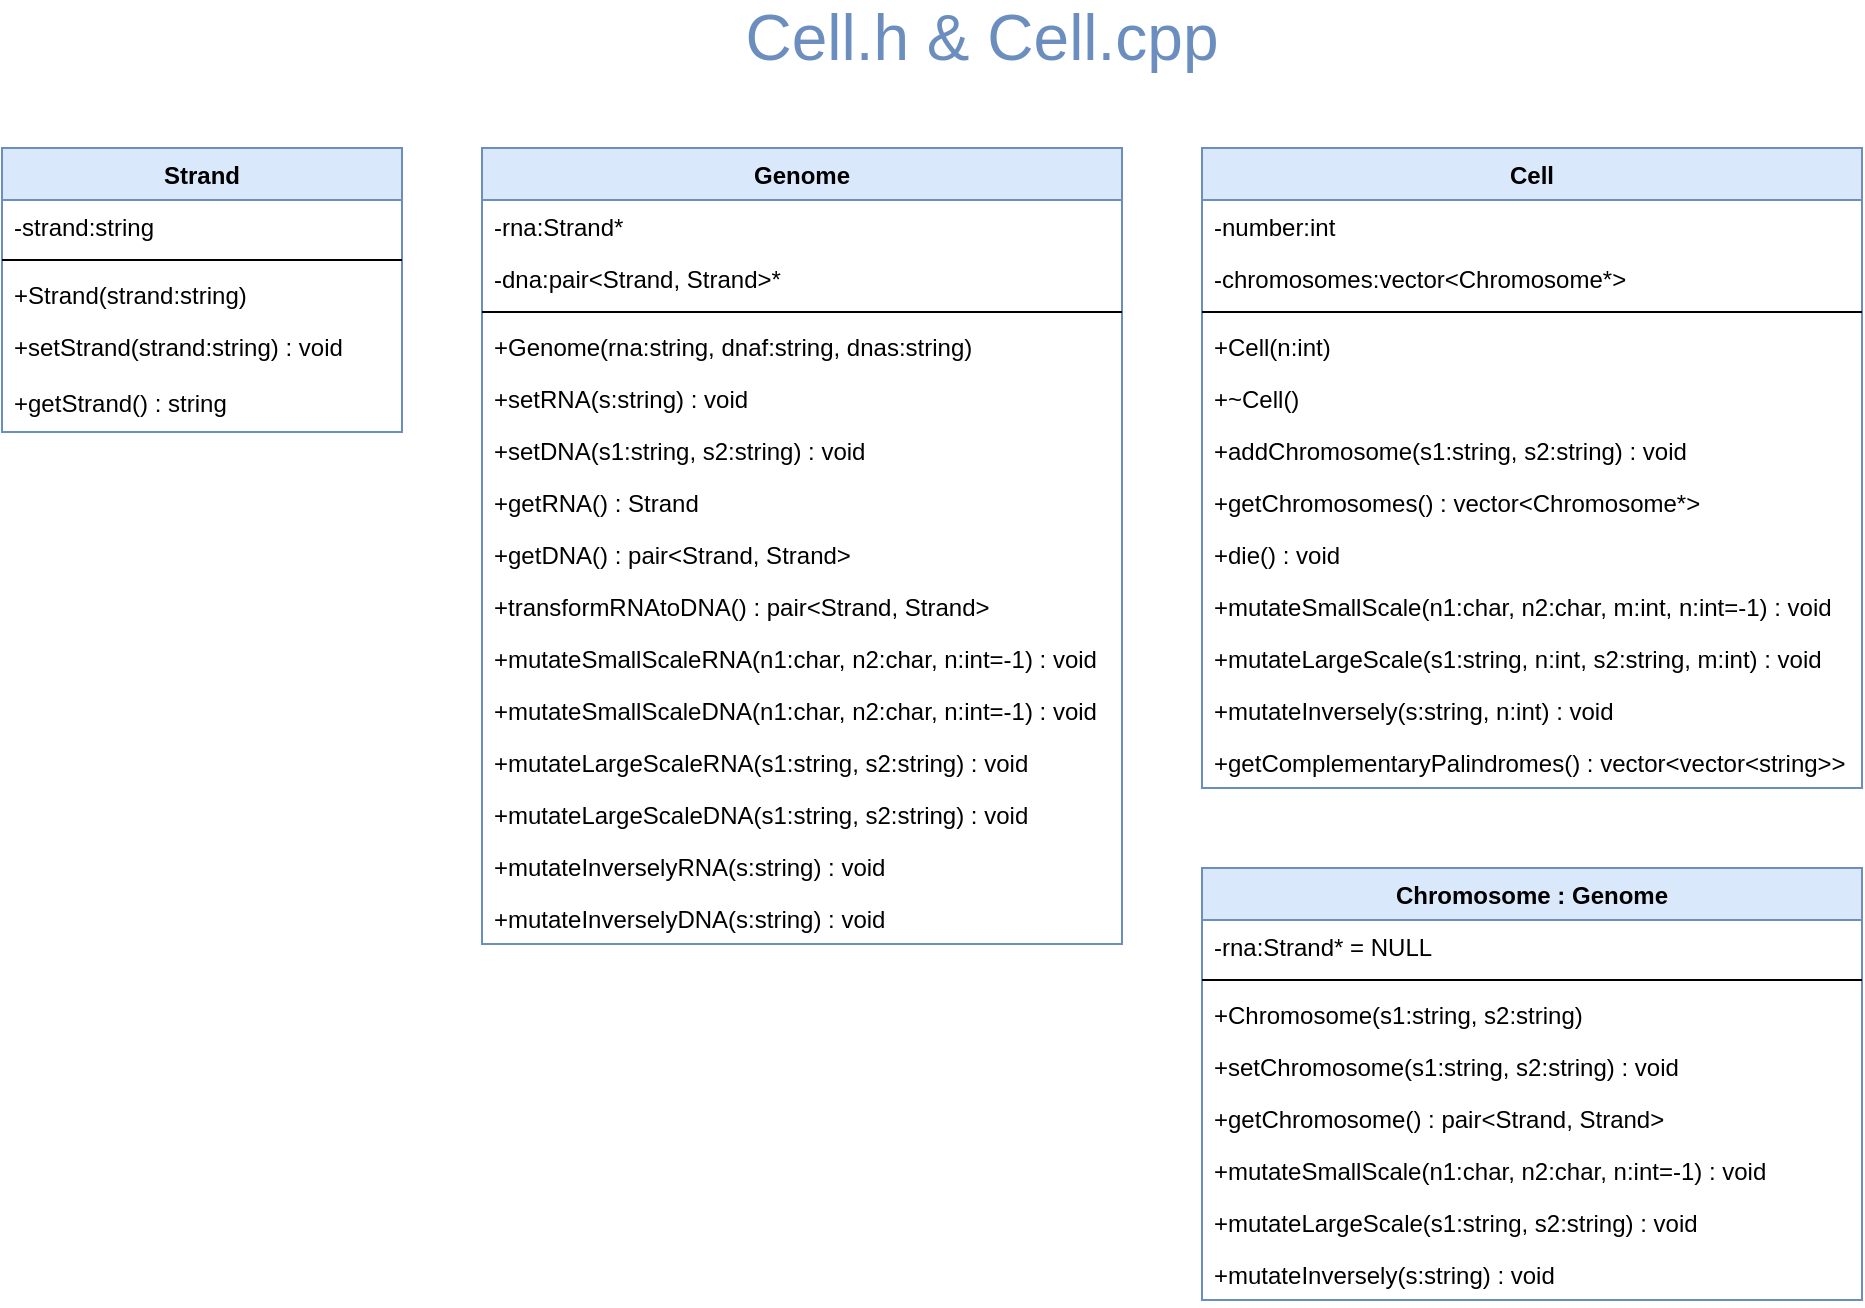 <mxfile version="20.8.16" type="device"><diagram name="Page-1" id="da9RdI1WUV0PUPmnAhCj"><mxGraphModel dx="1376" dy="843" grid="1" gridSize="10" guides="1" tooltips="1" connect="1" arrows="1" fold="1" page="1" pageScale="1" pageWidth="850" pageHeight="1100" math="0" shadow="0"><root><mxCell id="0"/><mxCell id="1" parent="0"/><mxCell id="K007qaAdUJl7w_KJ8AoU-1" value="Genome" style="swimlane;fontStyle=1;align=center;verticalAlign=top;childLayout=stackLayout;horizontal=1;startSize=26;horizontalStack=0;resizeParent=1;resizeLast=0;collapsible=1;marginBottom=0;rounded=0;shadow=0;strokeWidth=1;fillColor=#dae8fc;strokeColor=#6c8ebf;gradientColor=none;swimlaneFillColor=default;" parent="1" vertex="1"><mxGeometry x="280" y="120" width="320" height="398" as="geometry"><mxRectangle x="230" y="140" width="160" height="26" as="alternateBounds"/></mxGeometry></mxCell><mxCell id="K007qaAdUJl7w_KJ8AoU-2" value="-rna:Strand*" style="text;align=left;verticalAlign=top;spacingLeft=4;spacingRight=4;overflow=hidden;rotatable=0;points=[[0,0.5],[1,0.5]];portConstraint=eastwest;" parent="K007qaAdUJl7w_KJ8AoU-1" vertex="1"><mxGeometry y="26" width="320" height="26" as="geometry"/></mxCell><mxCell id="K007qaAdUJl7w_KJ8AoU-3" value="-dna:pair&lt;Strand, Strand&gt;*" style="text;align=left;verticalAlign=top;spacingLeft=4;spacingRight=4;overflow=hidden;rotatable=0;points=[[0,0.5],[1,0.5]];portConstraint=eastwest;rounded=0;shadow=0;html=0;" parent="K007qaAdUJl7w_KJ8AoU-1" vertex="1"><mxGeometry y="52" width="320" height="26" as="geometry"/></mxCell><mxCell id="K007qaAdUJl7w_KJ8AoU-4" value="" style="line;html=1;strokeWidth=1;align=left;verticalAlign=middle;spacingTop=-1;spacingLeft=3;spacingRight=3;rotatable=0;labelPosition=right;points=[];portConstraint=eastwest;" parent="K007qaAdUJl7w_KJ8AoU-1" vertex="1"><mxGeometry y="78" width="320" height="8" as="geometry"/></mxCell><mxCell id="K007qaAdUJl7w_KJ8AoU-5" value="+Genome(rna:string, dnaf:string, dnas:string)" style="text;align=left;verticalAlign=top;spacingLeft=4;spacingRight=4;overflow=hidden;rotatable=0;points=[[0,0.5],[1,0.5]];portConstraint=eastwest;" parent="K007qaAdUJl7w_KJ8AoU-1" vertex="1"><mxGeometry y="86" width="320" height="26" as="geometry"/></mxCell><mxCell id="K007qaAdUJl7w_KJ8AoU-6" value="+setRNA(s:string) : void" style="text;align=left;verticalAlign=top;spacingLeft=4;spacingRight=4;overflow=hidden;rotatable=0;points=[[0,0.5],[1,0.5]];portConstraint=eastwest;" parent="K007qaAdUJl7w_KJ8AoU-1" vertex="1"><mxGeometry y="112" width="320" height="26" as="geometry"/></mxCell><mxCell id="K007qaAdUJl7w_KJ8AoU-7" value="+setDNA(s1:string, s2:string) : void" style="text;align=left;verticalAlign=top;spacingLeft=4;spacingRight=4;overflow=hidden;rotatable=0;points=[[0,0.5],[1,0.5]];portConstraint=eastwest;" parent="K007qaAdUJl7w_KJ8AoU-1" vertex="1"><mxGeometry y="138" width="320" height="26" as="geometry"/></mxCell><mxCell id="K007qaAdUJl7w_KJ8AoU-8" value="+getRNA() : Strand" style="text;align=left;verticalAlign=top;spacingLeft=4;spacingRight=4;overflow=hidden;rotatable=0;points=[[0,0.5],[1,0.5]];portConstraint=eastwest;" parent="K007qaAdUJl7w_KJ8AoU-1" vertex="1"><mxGeometry y="164" width="320" height="26" as="geometry"/></mxCell><mxCell id="K007qaAdUJl7w_KJ8AoU-9" value="+getDNA() : pair&lt;Strand, Strand&gt;" style="text;align=left;verticalAlign=top;spacingLeft=4;spacingRight=4;overflow=hidden;rotatable=0;points=[[0,0.5],[1,0.5]];portConstraint=eastwest;" parent="K007qaAdUJl7w_KJ8AoU-1" vertex="1"><mxGeometry y="190" width="320" height="26" as="geometry"/></mxCell><mxCell id="K007qaAdUJl7w_KJ8AoU-10" value="+transformRNAtoDNA() : pair&lt;Strand, Strand&gt;" style="text;align=left;verticalAlign=top;spacingLeft=4;spacingRight=4;overflow=hidden;rotatable=0;points=[[0,0.5],[1,0.5]];portConstraint=eastwest;" parent="K007qaAdUJl7w_KJ8AoU-1" vertex="1"><mxGeometry y="216" width="320" height="26" as="geometry"/></mxCell><mxCell id="K007qaAdUJl7w_KJ8AoU-11" value="+mutateSmallScaleRNA(n1:char, n2:char, n:int=-1) : void" style="text;align=left;verticalAlign=top;spacingLeft=4;spacingRight=4;overflow=hidden;rotatable=0;points=[[0,0.5],[1,0.5]];portConstraint=eastwest;" parent="K007qaAdUJl7w_KJ8AoU-1" vertex="1"><mxGeometry y="242" width="320" height="26" as="geometry"/></mxCell><mxCell id="K007qaAdUJl7w_KJ8AoU-12" value="+mutateSmallScaleDNA(n1:char, n2:char, n:int=-1) : void" style="text;align=left;verticalAlign=top;spacingLeft=4;spacingRight=4;overflow=hidden;rotatable=0;points=[[0,0.5],[1,0.5]];portConstraint=eastwest;" parent="K007qaAdUJl7w_KJ8AoU-1" vertex="1"><mxGeometry y="268" width="320" height="26" as="geometry"/></mxCell><mxCell id="K007qaAdUJl7w_KJ8AoU-13" value="+mutateLargeScaleRNA(s1:string, s2:string) : void" style="text;align=left;verticalAlign=top;spacingLeft=4;spacingRight=4;overflow=hidden;rotatable=0;points=[[0,0.5],[1,0.5]];portConstraint=eastwest;" parent="K007qaAdUJl7w_KJ8AoU-1" vertex="1"><mxGeometry y="294" width="320" height="26" as="geometry"/></mxCell><mxCell id="K007qaAdUJl7w_KJ8AoU-14" value="+mutateLargeScaleDNA(s1:string, s2:string) : void" style="text;align=left;verticalAlign=top;spacingLeft=4;spacingRight=4;overflow=hidden;rotatable=0;points=[[0,0.5],[1,0.5]];portConstraint=eastwest;" parent="K007qaAdUJl7w_KJ8AoU-1" vertex="1"><mxGeometry y="320" width="320" height="26" as="geometry"/></mxCell><mxCell id="K007qaAdUJl7w_KJ8AoU-15" value="+mutateInverselyRNA(s:string) : void" style="text;align=left;verticalAlign=top;spacingLeft=4;spacingRight=4;overflow=hidden;rotatable=0;points=[[0,0.5],[1,0.5]];portConstraint=eastwest;" parent="K007qaAdUJl7w_KJ8AoU-1" vertex="1"><mxGeometry y="346" width="320" height="26" as="geometry"/></mxCell><mxCell id="K007qaAdUJl7w_KJ8AoU-16" value="+mutateInverselyDNA(s:string) : void" style="text;align=left;verticalAlign=top;spacingLeft=4;spacingRight=4;overflow=hidden;rotatable=0;points=[[0,0.5],[1,0.5]];portConstraint=eastwest;" parent="K007qaAdUJl7w_KJ8AoU-1" vertex="1"><mxGeometry y="372" width="320" height="26" as="geometry"/></mxCell><mxCell id="K007qaAdUJl7w_KJ8AoU-19" value="Chromosome : Genome" style="swimlane;fontStyle=1;align=center;verticalAlign=top;childLayout=stackLayout;horizontal=1;startSize=26;horizontalStack=0;resizeParent=1;resizeLast=0;collapsible=1;marginBottom=0;rounded=0;shadow=0;strokeWidth=1;fillColor=#dae8fc;strokeColor=#6c8ebf;swimlaneFillColor=default;" parent="1" vertex="1"><mxGeometry x="640" y="480" width="330" height="216" as="geometry"><mxRectangle x="130" y="380" width="160" height="26" as="alternateBounds"/></mxGeometry></mxCell><mxCell id="K007qaAdUJl7w_KJ8AoU-20" value="-rna:Strand* = NULL" style="text;align=left;verticalAlign=top;spacingLeft=4;spacingRight=4;overflow=hidden;rotatable=0;points=[[0,0.5],[1,0.5]];portConstraint=eastwest;" parent="K007qaAdUJl7w_KJ8AoU-19" vertex="1"><mxGeometry y="26" width="330" height="26" as="geometry"/></mxCell><mxCell id="K007qaAdUJl7w_KJ8AoU-21" value="" style="line;html=1;strokeWidth=1;align=left;verticalAlign=middle;spacingTop=-1;spacingLeft=3;spacingRight=3;rotatable=0;labelPosition=right;points=[];portConstraint=eastwest;" parent="K007qaAdUJl7w_KJ8AoU-19" vertex="1"><mxGeometry y="52" width="330" height="8" as="geometry"/></mxCell><mxCell id="K007qaAdUJl7w_KJ8AoU-22" value="+Chromosome(s1:string, s2:string)" style="text;align=left;verticalAlign=top;spacingLeft=4;spacingRight=4;overflow=hidden;rotatable=0;points=[[0,0.5],[1,0.5]];portConstraint=eastwest;" parent="K007qaAdUJl7w_KJ8AoU-19" vertex="1"><mxGeometry y="60" width="330" height="26" as="geometry"/></mxCell><mxCell id="K007qaAdUJl7w_KJ8AoU-23" value="+setChromosome(s1:string, s2:string) : void" style="text;align=left;verticalAlign=top;spacingLeft=4;spacingRight=4;overflow=hidden;rotatable=0;points=[[0,0.5],[1,0.5]];portConstraint=eastwest;" parent="K007qaAdUJl7w_KJ8AoU-19" vertex="1"><mxGeometry y="86" width="330" height="26" as="geometry"/></mxCell><mxCell id="K007qaAdUJl7w_KJ8AoU-24" value="+getChromosome() : pair&lt;Strand, Strand&gt;" style="text;align=left;verticalAlign=top;spacingLeft=4;spacingRight=4;overflow=hidden;rotatable=0;points=[[0,0.5],[1,0.5]];portConstraint=eastwest;" parent="K007qaAdUJl7w_KJ8AoU-19" vertex="1"><mxGeometry y="112" width="330" height="26" as="geometry"/></mxCell><mxCell id="K007qaAdUJl7w_KJ8AoU-25" value="+mutateSmallScale(n1:char, n2:char, n:int=-1) : void" style="text;align=left;verticalAlign=top;spacingLeft=4;spacingRight=4;overflow=hidden;rotatable=0;points=[[0,0.5],[1,0.5]];portConstraint=eastwest;" parent="K007qaAdUJl7w_KJ8AoU-19" vertex="1"><mxGeometry y="138" width="330" height="26" as="geometry"/></mxCell><mxCell id="K007qaAdUJl7w_KJ8AoU-26" value="+mutateLargeScale(s1:string, s2:string) : void" style="text;align=left;verticalAlign=top;spacingLeft=4;spacingRight=4;overflow=hidden;rotatable=0;points=[[0,0.5],[1,0.5]];portConstraint=eastwest;" parent="K007qaAdUJl7w_KJ8AoU-19" vertex="1"><mxGeometry y="164" width="330" height="26" as="geometry"/></mxCell><mxCell id="K007qaAdUJl7w_KJ8AoU-27" value="+mutateInversely(s:string) : void" style="text;align=left;verticalAlign=top;spacingLeft=4;spacingRight=4;overflow=hidden;rotatable=0;points=[[0,0.5],[1,0.5]];portConstraint=eastwest;" parent="K007qaAdUJl7w_KJ8AoU-19" vertex="1"><mxGeometry y="190" width="330" height="26" as="geometry"/></mxCell><mxCell id="K007qaAdUJl7w_KJ8AoU-29" value="Strand" style="swimlane;fontStyle=1;align=center;verticalAlign=top;childLayout=stackLayout;horizontal=1;startSize=26;horizontalStack=0;resizeParent=1;resizeLast=0;collapsible=1;marginBottom=0;rounded=0;shadow=0;strokeWidth=1;fillColor=#dae8fc;strokeColor=#6c8ebf;swimlaneFillColor=default;" parent="1" vertex="1"><mxGeometry x="40" y="120" width="200" height="142" as="geometry"><mxRectangle x="40" y="160" width="160" height="26" as="alternateBounds"/></mxGeometry></mxCell><mxCell id="K007qaAdUJl7w_KJ8AoU-30" value="-strand:string" style="text;align=left;verticalAlign=top;spacingLeft=4;spacingRight=4;overflow=hidden;rotatable=0;points=[[0,0.5],[1,0.5]];portConstraint=eastwest;" parent="K007qaAdUJl7w_KJ8AoU-29" vertex="1"><mxGeometry y="26" width="200" height="26" as="geometry"/></mxCell><mxCell id="K007qaAdUJl7w_KJ8AoU-31" value="" style="line;html=1;strokeWidth=1;align=left;verticalAlign=middle;spacingTop=-1;spacingLeft=3;spacingRight=3;rotatable=0;labelPosition=right;points=[];portConstraint=eastwest;" parent="K007qaAdUJl7w_KJ8AoU-29" vertex="1"><mxGeometry y="52" width="200" height="8" as="geometry"/></mxCell><mxCell id="K007qaAdUJl7w_KJ8AoU-32" value="+Strand(strand:string)" style="text;align=left;verticalAlign=top;spacingLeft=4;spacingRight=4;overflow=hidden;rotatable=0;points=[[0,0.5],[1,0.5]];portConstraint=eastwest;" parent="K007qaAdUJl7w_KJ8AoU-29" vertex="1"><mxGeometry y="60" width="200" height="26" as="geometry"/></mxCell><mxCell id="K007qaAdUJl7w_KJ8AoU-33" value="+setStrand(strand:string) : void" style="text;align=left;verticalAlign=top;spacingLeft=4;spacingRight=4;overflow=hidden;rotatable=0;points=[[0,0.5],[1,0.5]];portConstraint=eastwest;" parent="K007qaAdUJl7w_KJ8AoU-29" vertex="1"><mxGeometry y="86" width="200" height="28" as="geometry"/></mxCell><mxCell id="K007qaAdUJl7w_KJ8AoU-34" value="+getStrand() : string" style="text;align=left;verticalAlign=top;spacingLeft=4;spacingRight=4;overflow=hidden;rotatable=0;points=[[0,0.5],[1,0.5]];portConstraint=eastwest;" parent="K007qaAdUJl7w_KJ8AoU-29" vertex="1"><mxGeometry y="114" width="200" height="28" as="geometry"/></mxCell><mxCell id="K007qaAdUJl7w_KJ8AoU-35" value="Cell" style="swimlane;fontStyle=1;align=center;verticalAlign=top;childLayout=stackLayout;horizontal=1;startSize=26;horizontalStack=0;resizeParent=1;resizeLast=0;collapsible=1;marginBottom=0;rounded=0;shadow=0;strokeWidth=1;fillColor=#dae8fc;strokeColor=#6c8ebf;swimlaneFillColor=default;" parent="1" vertex="1"><mxGeometry x="640" y="120" width="330" height="320" as="geometry"><mxRectangle x="130" y="380" width="160" height="26" as="alternateBounds"/></mxGeometry></mxCell><mxCell id="K007qaAdUJl7w_KJ8AoU-36" value="-number:int" style="text;align=left;verticalAlign=top;spacingLeft=4;spacingRight=4;overflow=hidden;rotatable=0;points=[[0,0.5],[1,0.5]];portConstraint=eastwest;" parent="K007qaAdUJl7w_KJ8AoU-35" vertex="1"><mxGeometry y="26" width="330" height="26" as="geometry"/></mxCell><mxCell id="K007qaAdUJl7w_KJ8AoU-37" value="-chromosomes:vector&lt;Chromosome*&gt;" style="text;align=left;verticalAlign=top;spacingLeft=4;spacingRight=4;overflow=hidden;rotatable=0;points=[[0,0.5],[1,0.5]];portConstraint=eastwest;" parent="K007qaAdUJl7w_KJ8AoU-35" vertex="1"><mxGeometry y="52" width="330" height="26" as="geometry"/></mxCell><mxCell id="K007qaAdUJl7w_KJ8AoU-38" value="" style="line;html=1;strokeWidth=1;align=left;verticalAlign=middle;spacingTop=-1;spacingLeft=3;spacingRight=3;rotatable=0;labelPosition=right;points=[];portConstraint=eastwest;" parent="K007qaAdUJl7w_KJ8AoU-35" vertex="1"><mxGeometry y="78" width="330" height="8" as="geometry"/></mxCell><mxCell id="K007qaAdUJl7w_KJ8AoU-39" value="+Cell(n:int)" style="text;align=left;verticalAlign=top;spacingLeft=4;spacingRight=4;overflow=hidden;rotatable=0;points=[[0,0.5],[1,0.5]];portConstraint=eastwest;" parent="K007qaAdUJl7w_KJ8AoU-35" vertex="1"><mxGeometry y="86" width="330" height="26" as="geometry"/></mxCell><mxCell id="K007qaAdUJl7w_KJ8AoU-40" value="+~Cell()" style="text;align=left;verticalAlign=top;spacingLeft=4;spacingRight=4;overflow=hidden;rotatable=0;points=[[0,0.5],[1,0.5]];portConstraint=eastwest;" parent="K007qaAdUJl7w_KJ8AoU-35" vertex="1"><mxGeometry y="112" width="330" height="26" as="geometry"/></mxCell><mxCell id="K007qaAdUJl7w_KJ8AoU-41" value="+addChromosome(s1:string, s2:string) : void" style="text;align=left;verticalAlign=top;spacingLeft=4;spacingRight=4;overflow=hidden;rotatable=0;points=[[0,0.5],[1,0.5]];portConstraint=eastwest;" parent="K007qaAdUJl7w_KJ8AoU-35" vertex="1"><mxGeometry y="138" width="330" height="26" as="geometry"/></mxCell><mxCell id="K007qaAdUJl7w_KJ8AoU-42" value="+getChromosomes() : vector&lt;Chromosome*&gt;" style="text;align=left;verticalAlign=top;spacingLeft=4;spacingRight=4;overflow=hidden;rotatable=0;points=[[0,0.5],[1,0.5]];portConstraint=eastwest;" parent="K007qaAdUJl7w_KJ8AoU-35" vertex="1"><mxGeometry y="164" width="330" height="26" as="geometry"/></mxCell><mxCell id="K007qaAdUJl7w_KJ8AoU-43" value="+die() : void" style="text;align=left;verticalAlign=top;spacingLeft=4;spacingRight=4;overflow=hidden;rotatable=0;points=[[0,0.5],[1,0.5]];portConstraint=eastwest;" parent="K007qaAdUJl7w_KJ8AoU-35" vertex="1"><mxGeometry y="190" width="330" height="26" as="geometry"/></mxCell><mxCell id="K007qaAdUJl7w_KJ8AoU-44" value="+mutateSmallScale(n1:char, n2:char, m:int, n:int=-1) : void" style="text;align=left;verticalAlign=top;spacingLeft=4;spacingRight=4;overflow=hidden;rotatable=0;points=[[0,0.5],[1,0.5]];portConstraint=eastwest;" parent="K007qaAdUJl7w_KJ8AoU-35" vertex="1"><mxGeometry y="216" width="330" height="26" as="geometry"/></mxCell><mxCell id="K007qaAdUJl7w_KJ8AoU-45" value="+mutateLargeScale(s1:string, n:int, s2:string, m:int) : void" style="text;align=left;verticalAlign=top;spacingLeft=4;spacingRight=4;overflow=hidden;rotatable=0;points=[[0,0.5],[1,0.5]];portConstraint=eastwest;" parent="K007qaAdUJl7w_KJ8AoU-35" vertex="1"><mxGeometry y="242" width="330" height="26" as="geometry"/></mxCell><mxCell id="K007qaAdUJl7w_KJ8AoU-46" value="+mutateInversely(s:string, n:int) : void" style="text;align=left;verticalAlign=top;spacingLeft=4;spacingRight=4;overflow=hidden;rotatable=0;points=[[0,0.5],[1,0.5]];portConstraint=eastwest;" parent="K007qaAdUJl7w_KJ8AoU-35" vertex="1"><mxGeometry y="268" width="330" height="26" as="geometry"/></mxCell><mxCell id="K007qaAdUJl7w_KJ8AoU-47" value="+getComplementaryPalindromes() : vector&lt;vector&lt;string&gt;&gt;" style="text;align=left;verticalAlign=top;spacingLeft=4;spacingRight=4;overflow=hidden;rotatable=0;points=[[0,0.5],[1,0.5]];portConstraint=eastwest;" parent="K007qaAdUJl7w_KJ8AoU-35" vertex="1"><mxGeometry y="294" width="330" height="26" as="geometry"/></mxCell><mxCell id="K007qaAdUJl7w_KJ8AoU-51" value="&lt;span style=&quot;font-size: 32px;&quot;&gt;Cell.h&lt;/span&gt; &amp;amp; &lt;span style=&quot;font-size: 32px;&quot;&gt;Cell.cpp&lt;/span&gt;" style="text;html=1;strokeColor=none;fillColor=none;align=center;verticalAlign=middle;whiteSpace=wrap;rounded=0;fontSize=32;fontColor=#6C8EBF;" parent="1" vertex="1"><mxGeometry x="370" y="50" width="320" height="30" as="geometry"/></mxCell></root></mxGraphModel></diagram></mxfile>